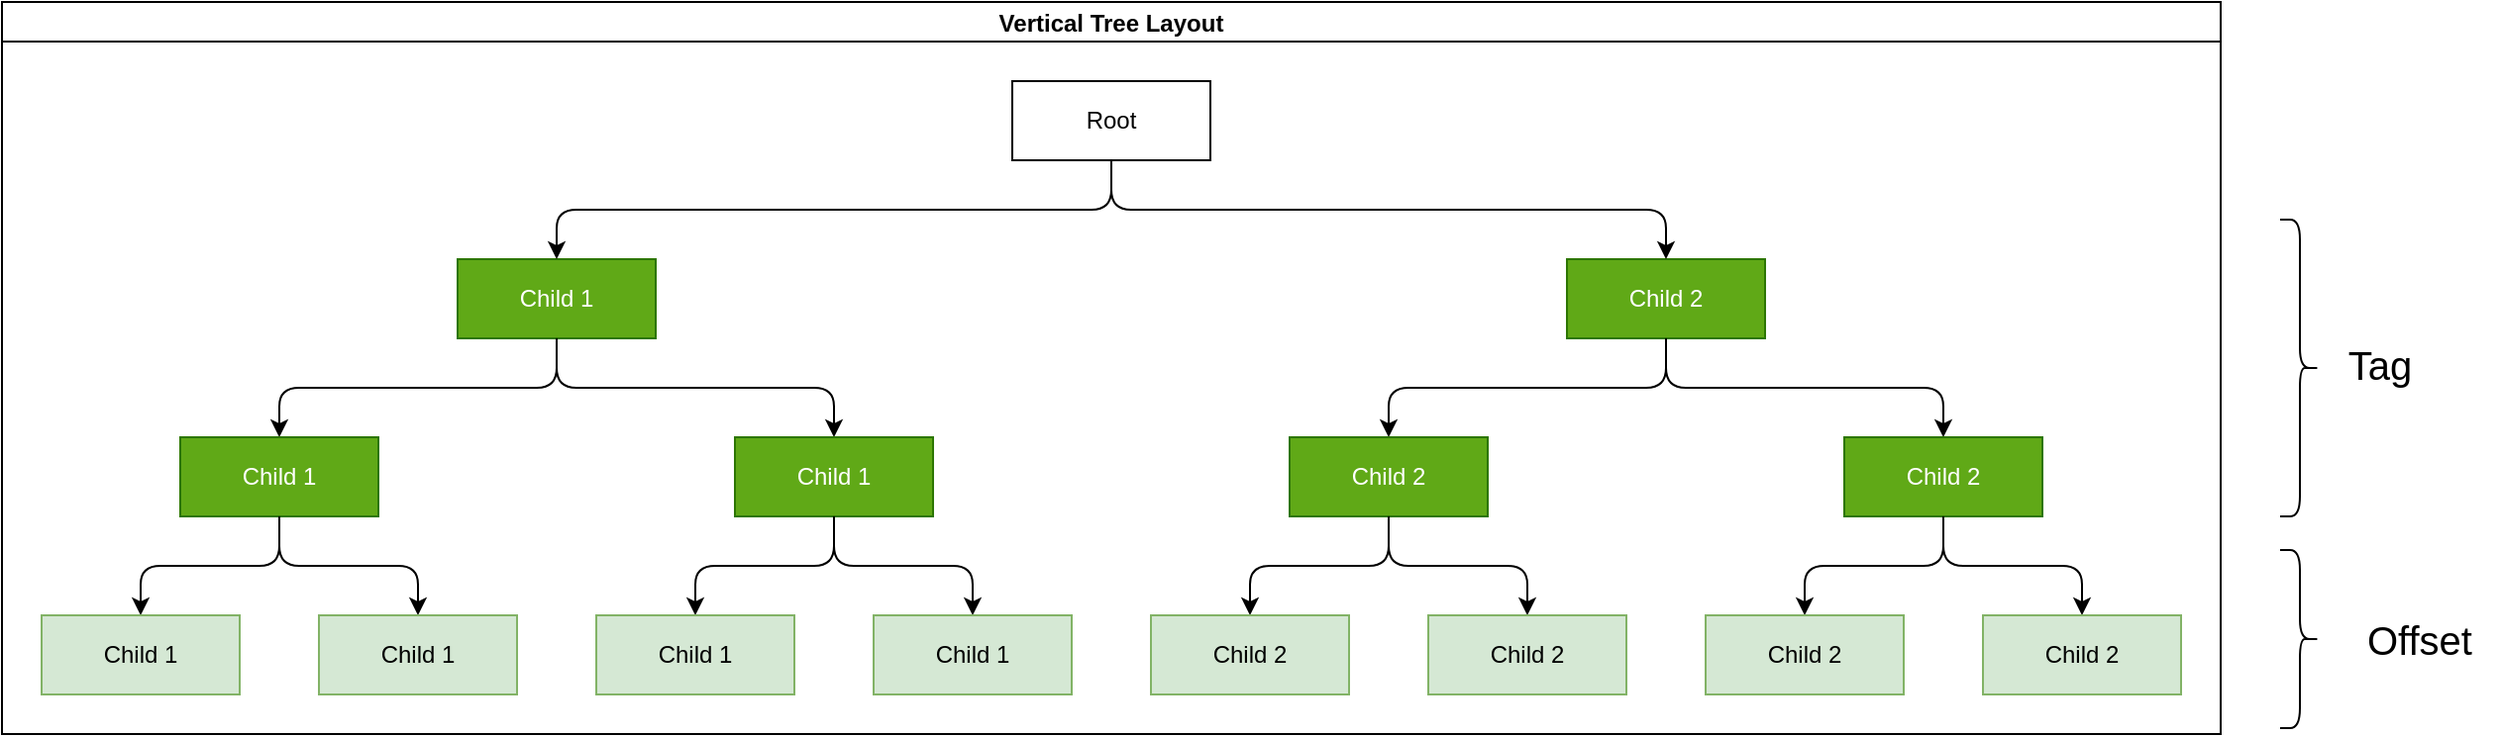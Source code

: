 <mxfile version="27.0.5">
  <diagram name="第 1 页" id="vU2ulrXZPZdrsrfL_B_l">
    <mxGraphModel dx="1489" dy="894" grid="1" gridSize="10" guides="1" tooltips="1" connect="1" arrows="1" fold="1" page="1" pageScale="1" pageWidth="827" pageHeight="1169" math="0" shadow="0">
      <root>
        <mxCell id="0" />
        <mxCell id="1" parent="0" />
        <mxCell id="bj4szh5WwF3a7Rm5p2we-1" value="Vertical Tree Layout" style="swimlane;startSize=20;horizontal=1;childLayout=treeLayout;horizontalTree=0;sortEdges=1;resizable=0;containerType=tree;fontSize=12;" vertex="1" parent="1">
          <mxGeometry x="180" y="180" width="1120" height="370" as="geometry" />
        </mxCell>
        <mxCell id="bj4szh5WwF3a7Rm5p2we-2" value="Root" style="whiteSpace=wrap;html=1;" vertex="1" parent="bj4szh5WwF3a7Rm5p2we-1">
          <mxGeometry x="510" y="40" width="100" height="40" as="geometry" />
        </mxCell>
        <mxCell id="bj4szh5WwF3a7Rm5p2we-3" value="Child 1" style="whiteSpace=wrap;html=1;fillColor=#60a917;fontColor=#ffffff;strokeColor=#2D7600;" vertex="1" parent="bj4szh5WwF3a7Rm5p2we-1">
          <mxGeometry x="230" y="130" width="100" height="40" as="geometry" />
        </mxCell>
        <mxCell id="bj4szh5WwF3a7Rm5p2we-4" value="" style="edgeStyle=elbowEdgeStyle;elbow=vertical;html=1;rounded=1;curved=0;sourcePerimeterSpacing=0;targetPerimeterSpacing=0;startSize=6;endSize=6;" edge="1" parent="bj4szh5WwF3a7Rm5p2we-1" source="bj4szh5WwF3a7Rm5p2we-2" target="bj4szh5WwF3a7Rm5p2we-3">
          <mxGeometry relative="1" as="geometry" />
        </mxCell>
        <mxCell id="bj4szh5WwF3a7Rm5p2we-5" value="Child 2" style="whiteSpace=wrap;html=1;fillColor=#60a917;fontColor=#ffffff;strokeColor=#2D7600;" vertex="1" parent="bj4szh5WwF3a7Rm5p2we-1">
          <mxGeometry x="790" y="130" width="100" height="40" as="geometry" />
        </mxCell>
        <mxCell id="bj4szh5WwF3a7Rm5p2we-6" value="" style="edgeStyle=elbowEdgeStyle;elbow=vertical;html=1;rounded=1;curved=0;sourcePerimeterSpacing=0;targetPerimeterSpacing=0;startSize=6;endSize=6;" edge="1" parent="bj4szh5WwF3a7Rm5p2we-1" source="bj4szh5WwF3a7Rm5p2we-2" target="bj4szh5WwF3a7Rm5p2we-5">
          <mxGeometry relative="1" as="geometry" />
        </mxCell>
        <mxCell id="bj4szh5WwF3a7Rm5p2we-14" value="" style="edgeStyle=elbowEdgeStyle;elbow=vertical;html=1;rounded=1;curved=0;sourcePerimeterSpacing=0;targetPerimeterSpacing=0;startSize=6;endSize=6;" edge="1" target="bj4szh5WwF3a7Rm5p2we-15" source="bj4szh5WwF3a7Rm5p2we-3" parent="bj4szh5WwF3a7Rm5p2we-1">
          <mxGeometry relative="1" as="geometry">
            <mxPoint x="-942" y="150" as="sourcePoint" />
          </mxGeometry>
        </mxCell>
        <mxCell id="bj4szh5WwF3a7Rm5p2we-15" value="Child 1" style="whiteSpace=wrap;html=1;fillColor=#60a917;fontColor=#ffffff;strokeColor=#2D7600;" vertex="1" parent="bj4szh5WwF3a7Rm5p2we-1">
          <mxGeometry x="90" y="220" width="100" height="40" as="geometry" />
        </mxCell>
        <mxCell id="bj4szh5WwF3a7Rm5p2we-16" value="" style="edgeStyle=elbowEdgeStyle;elbow=vertical;html=1;rounded=1;curved=0;sourcePerimeterSpacing=0;targetPerimeterSpacing=0;startSize=6;endSize=6;" edge="1" target="bj4szh5WwF3a7Rm5p2we-17" source="bj4szh5WwF3a7Rm5p2we-3" parent="bj4szh5WwF3a7Rm5p2we-1">
          <mxGeometry relative="1" as="geometry">
            <mxPoint x="-942" y="150" as="sourcePoint" />
          </mxGeometry>
        </mxCell>
        <mxCell id="bj4szh5WwF3a7Rm5p2we-17" value="Child 1" style="whiteSpace=wrap;html=1;fillColor=#60a917;fontColor=#ffffff;strokeColor=#2D7600;" vertex="1" parent="bj4szh5WwF3a7Rm5p2we-1">
          <mxGeometry x="370" y="220" width="100" height="40" as="geometry" />
        </mxCell>
        <mxCell id="bj4szh5WwF3a7Rm5p2we-18" value="" style="edgeStyle=elbowEdgeStyle;elbow=vertical;html=1;rounded=1;curved=0;sourcePerimeterSpacing=0;targetPerimeterSpacing=0;startSize=6;endSize=6;" edge="1" target="bj4szh5WwF3a7Rm5p2we-19" source="bj4szh5WwF3a7Rm5p2we-5" parent="bj4szh5WwF3a7Rm5p2we-1">
          <mxGeometry relative="1" as="geometry">
            <mxPoint x="-774" y="150" as="sourcePoint" />
          </mxGeometry>
        </mxCell>
        <mxCell id="bj4szh5WwF3a7Rm5p2we-19" value="Child 2" style="whiteSpace=wrap;html=1;fillColor=#60a917;fontColor=#ffffff;strokeColor=#2D7600;" vertex="1" parent="bj4szh5WwF3a7Rm5p2we-1">
          <mxGeometry x="650" y="220" width="100" height="40" as="geometry" />
        </mxCell>
        <mxCell id="bj4szh5WwF3a7Rm5p2we-20" value="" style="edgeStyle=elbowEdgeStyle;elbow=vertical;html=1;rounded=1;curved=0;sourcePerimeterSpacing=0;targetPerimeterSpacing=0;startSize=6;endSize=6;" edge="1" target="bj4szh5WwF3a7Rm5p2we-21" source="bj4szh5WwF3a7Rm5p2we-5" parent="bj4szh5WwF3a7Rm5p2we-1">
          <mxGeometry relative="1" as="geometry">
            <mxPoint x="-774" y="150" as="sourcePoint" />
          </mxGeometry>
        </mxCell>
        <mxCell id="bj4szh5WwF3a7Rm5p2we-21" value="Child 2" style="whiteSpace=wrap;html=1;fillColor=#60a917;fontColor=#ffffff;strokeColor=#2D7600;" vertex="1" parent="bj4szh5WwF3a7Rm5p2we-1">
          <mxGeometry x="930" y="220" width="100" height="40" as="geometry" />
        </mxCell>
        <mxCell id="bj4szh5WwF3a7Rm5p2we-22" value="" style="edgeStyle=elbowEdgeStyle;elbow=vertical;html=1;rounded=1;curved=0;sourcePerimeterSpacing=0;targetPerimeterSpacing=0;startSize=6;endSize=6;" edge="1" target="bj4szh5WwF3a7Rm5p2we-23" source="bj4szh5WwF3a7Rm5p2we-15" parent="bj4szh5WwF3a7Rm5p2we-1">
          <mxGeometry relative="1" as="geometry">
            <mxPoint x="-704" y="240" as="sourcePoint" />
          </mxGeometry>
        </mxCell>
        <mxCell id="bj4szh5WwF3a7Rm5p2we-23" value="Child 1" style="whiteSpace=wrap;html=1;fillColor=#d5e8d4;strokeColor=#82b366;" vertex="1" parent="bj4szh5WwF3a7Rm5p2we-1">
          <mxGeometry x="20" y="310" width="100" height="40" as="geometry" />
        </mxCell>
        <mxCell id="bj4szh5WwF3a7Rm5p2we-24" value="" style="edgeStyle=elbowEdgeStyle;elbow=vertical;html=1;rounded=1;curved=0;sourcePerimeterSpacing=0;targetPerimeterSpacing=0;startSize=6;endSize=6;" edge="1" target="bj4szh5WwF3a7Rm5p2we-25" source="bj4szh5WwF3a7Rm5p2we-15" parent="bj4szh5WwF3a7Rm5p2we-1">
          <mxGeometry relative="1" as="geometry">
            <mxPoint x="-704" y="240" as="sourcePoint" />
          </mxGeometry>
        </mxCell>
        <mxCell id="bj4szh5WwF3a7Rm5p2we-25" value="Child 1" style="whiteSpace=wrap;html=1;fillColor=#d5e8d4;strokeColor=#82b366;" vertex="1" parent="bj4szh5WwF3a7Rm5p2we-1">
          <mxGeometry x="160" y="310" width="100" height="40" as="geometry" />
        </mxCell>
        <mxCell id="bj4szh5WwF3a7Rm5p2we-26" value="" style="edgeStyle=elbowEdgeStyle;elbow=vertical;html=1;rounded=1;curved=0;sourcePerimeterSpacing=0;targetPerimeterSpacing=0;startSize=6;endSize=6;" edge="1" target="bj4szh5WwF3a7Rm5p2we-27" source="bj4szh5WwF3a7Rm5p2we-17" parent="bj4szh5WwF3a7Rm5p2we-1">
          <mxGeometry relative="1" as="geometry">
            <mxPoint x="-396" y="240" as="sourcePoint" />
          </mxGeometry>
        </mxCell>
        <mxCell id="bj4szh5WwF3a7Rm5p2we-27" value="Child 1" style="whiteSpace=wrap;html=1;fillColor=#d5e8d4;strokeColor=#82b366;" vertex="1" parent="bj4szh5WwF3a7Rm5p2we-1">
          <mxGeometry x="300" y="310" width="100" height="40" as="geometry" />
        </mxCell>
        <mxCell id="bj4szh5WwF3a7Rm5p2we-28" value="" style="edgeStyle=elbowEdgeStyle;elbow=vertical;html=1;rounded=1;curved=0;sourcePerimeterSpacing=0;targetPerimeterSpacing=0;startSize=6;endSize=6;" edge="1" target="bj4szh5WwF3a7Rm5p2we-29" source="bj4szh5WwF3a7Rm5p2we-17" parent="bj4szh5WwF3a7Rm5p2we-1">
          <mxGeometry relative="1" as="geometry">
            <mxPoint x="-399.5" y="240" as="sourcePoint" />
          </mxGeometry>
        </mxCell>
        <mxCell id="bj4szh5WwF3a7Rm5p2we-29" value="Child 1" style="whiteSpace=wrap;html=1;fillColor=#d5e8d4;strokeColor=#82b366;" vertex="1" parent="bj4szh5WwF3a7Rm5p2we-1">
          <mxGeometry x="440" y="310" width="100" height="40" as="geometry" />
        </mxCell>
        <mxCell id="bj4szh5WwF3a7Rm5p2we-30" value="" style="edgeStyle=elbowEdgeStyle;elbow=vertical;html=1;rounded=1;curved=0;sourcePerimeterSpacing=0;targetPerimeterSpacing=0;startSize=6;endSize=6;" edge="1" target="bj4szh5WwF3a7Rm5p2we-31" source="bj4szh5WwF3a7Rm5p2we-19" parent="bj4szh5WwF3a7Rm5p2we-1">
          <mxGeometry relative="1" as="geometry">
            <mxPoint x="374" y="240" as="sourcePoint" />
          </mxGeometry>
        </mxCell>
        <mxCell id="bj4szh5WwF3a7Rm5p2we-31" value="Child 2" style="whiteSpace=wrap;html=1;fillColor=#d5e8d4;strokeColor=#82b366;" vertex="1" parent="bj4szh5WwF3a7Rm5p2we-1">
          <mxGeometry x="580" y="310" width="100" height="40" as="geometry" />
        </mxCell>
        <mxCell id="bj4szh5WwF3a7Rm5p2we-32" value="" style="edgeStyle=elbowEdgeStyle;elbow=vertical;html=1;rounded=1;curved=0;sourcePerimeterSpacing=0;targetPerimeterSpacing=0;startSize=6;endSize=6;" edge="1" target="bj4szh5WwF3a7Rm5p2we-33" source="bj4szh5WwF3a7Rm5p2we-19" parent="bj4szh5WwF3a7Rm5p2we-1">
          <mxGeometry relative="1" as="geometry">
            <mxPoint x="381" y="240" as="sourcePoint" />
          </mxGeometry>
        </mxCell>
        <mxCell id="bj4szh5WwF3a7Rm5p2we-33" value="Child 2" style="whiteSpace=wrap;html=1;fillColor=#d5e8d4;strokeColor=#82b366;" vertex="1" parent="bj4szh5WwF3a7Rm5p2we-1">
          <mxGeometry x="720" y="310" width="100" height="40" as="geometry" />
        </mxCell>
        <mxCell id="bj4szh5WwF3a7Rm5p2we-34" value="" style="edgeStyle=elbowEdgeStyle;elbow=vertical;html=1;rounded=1;curved=0;sourcePerimeterSpacing=0;targetPerimeterSpacing=0;startSize=6;endSize=6;" edge="1" target="bj4szh5WwF3a7Rm5p2we-35" source="bj4szh5WwF3a7Rm5p2we-21" parent="bj4szh5WwF3a7Rm5p2we-1">
          <mxGeometry relative="1" as="geometry">
            <mxPoint x="899" y="240" as="sourcePoint" />
          </mxGeometry>
        </mxCell>
        <mxCell id="bj4szh5WwF3a7Rm5p2we-35" value="Child 2" style="whiteSpace=wrap;html=1;fillColor=#d5e8d4;strokeColor=#82b366;" vertex="1" parent="bj4szh5WwF3a7Rm5p2we-1">
          <mxGeometry x="860" y="310" width="100" height="40" as="geometry" />
        </mxCell>
        <mxCell id="bj4szh5WwF3a7Rm5p2we-36" value="" style="edgeStyle=elbowEdgeStyle;elbow=vertical;html=1;rounded=1;curved=0;sourcePerimeterSpacing=0;targetPerimeterSpacing=0;startSize=6;endSize=6;" edge="1" target="bj4szh5WwF3a7Rm5p2we-37" source="bj4szh5WwF3a7Rm5p2we-21" parent="bj4szh5WwF3a7Rm5p2we-1">
          <mxGeometry relative="1" as="geometry">
            <mxPoint x="902.5" y="240" as="sourcePoint" />
          </mxGeometry>
        </mxCell>
        <mxCell id="bj4szh5WwF3a7Rm5p2we-37" value="Child 2" style="whiteSpace=wrap;html=1;fillColor=#d5e8d4;strokeColor=#82b366;" vertex="1" parent="bj4szh5WwF3a7Rm5p2we-1">
          <mxGeometry x="1000" y="310" width="100" height="40" as="geometry" />
        </mxCell>
        <mxCell id="bj4szh5WwF3a7Rm5p2we-38" value="" style="shape=curlyBracket;whiteSpace=wrap;html=1;rounded=1;flipH=1;labelPosition=right;verticalLabelPosition=middle;align=left;verticalAlign=middle;" vertex="1" parent="1">
          <mxGeometry x="1330" y="290" width="20" height="150" as="geometry" />
        </mxCell>
        <mxCell id="bj4szh5WwF3a7Rm5p2we-39" value="&lt;font style=&quot;font-size: 20px;&quot;&gt;Tag&lt;/font&gt;" style="text;html=1;align=center;verticalAlign=middle;resizable=0;points=[];autosize=1;strokeColor=none;fillColor=none;" vertex="1" parent="1">
          <mxGeometry x="1350" y="343" width="60" height="40" as="geometry" />
        </mxCell>
        <mxCell id="bj4szh5WwF3a7Rm5p2we-40" value="" style="shape=curlyBracket;whiteSpace=wrap;html=1;rounded=1;flipH=1;labelPosition=right;verticalLabelPosition=middle;align=left;verticalAlign=middle;" vertex="1" parent="1">
          <mxGeometry x="1330" y="457" width="20" height="90" as="geometry" />
        </mxCell>
        <mxCell id="bj4szh5WwF3a7Rm5p2we-41" value="&lt;font style=&quot;font-size: 20px;&quot;&gt;Offset&lt;/font&gt;" style="text;html=1;align=center;verticalAlign=middle;resizable=0;points=[];autosize=1;strokeColor=none;fillColor=none;" vertex="1" parent="1">
          <mxGeometry x="1360" y="482" width="80" height="40" as="geometry" />
        </mxCell>
      </root>
    </mxGraphModel>
  </diagram>
</mxfile>
